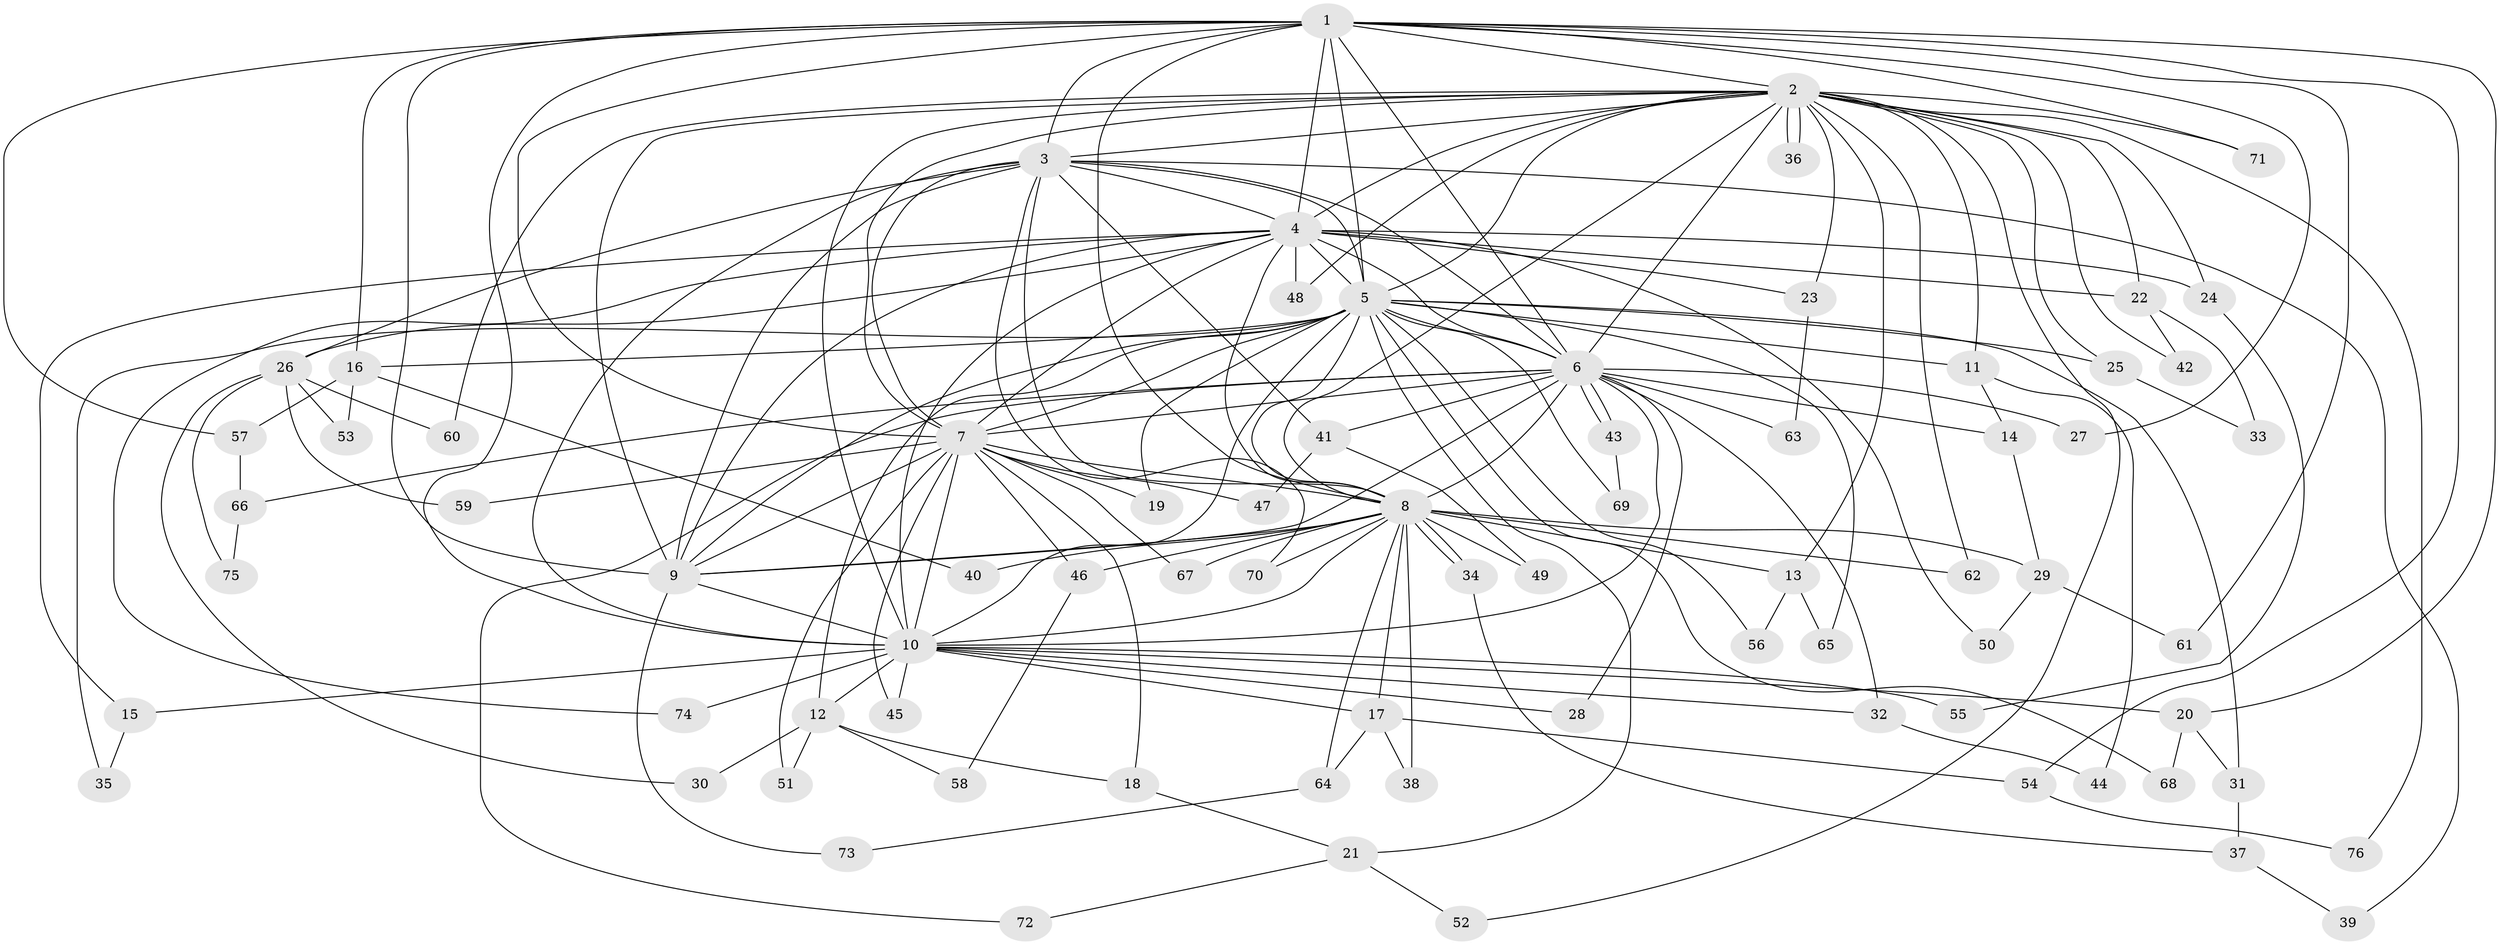 // Generated by graph-tools (version 1.1) at 2025/46/03/09/25 04:46:06]
// undirected, 76 vertices, 177 edges
graph export_dot {
graph [start="1"]
  node [color=gray90,style=filled];
  1;
  2;
  3;
  4;
  5;
  6;
  7;
  8;
  9;
  10;
  11;
  12;
  13;
  14;
  15;
  16;
  17;
  18;
  19;
  20;
  21;
  22;
  23;
  24;
  25;
  26;
  27;
  28;
  29;
  30;
  31;
  32;
  33;
  34;
  35;
  36;
  37;
  38;
  39;
  40;
  41;
  42;
  43;
  44;
  45;
  46;
  47;
  48;
  49;
  50;
  51;
  52;
  53;
  54;
  55;
  56;
  57;
  58;
  59;
  60;
  61;
  62;
  63;
  64;
  65;
  66;
  67;
  68;
  69;
  70;
  71;
  72;
  73;
  74;
  75;
  76;
  1 -- 2;
  1 -- 3;
  1 -- 4;
  1 -- 5;
  1 -- 6;
  1 -- 7;
  1 -- 8;
  1 -- 9;
  1 -- 10;
  1 -- 16;
  1 -- 20;
  1 -- 27;
  1 -- 54;
  1 -- 57;
  1 -- 61;
  1 -- 71;
  2 -- 3;
  2 -- 4;
  2 -- 5;
  2 -- 6;
  2 -- 7;
  2 -- 8;
  2 -- 9;
  2 -- 10;
  2 -- 11;
  2 -- 13;
  2 -- 22;
  2 -- 23;
  2 -- 24;
  2 -- 25;
  2 -- 36;
  2 -- 36;
  2 -- 42;
  2 -- 48;
  2 -- 52;
  2 -- 60;
  2 -- 62;
  2 -- 71;
  2 -- 76;
  3 -- 4;
  3 -- 5;
  3 -- 6;
  3 -- 7;
  3 -- 8;
  3 -- 9;
  3 -- 10;
  3 -- 26;
  3 -- 39;
  3 -- 41;
  3 -- 70;
  4 -- 5;
  4 -- 6;
  4 -- 7;
  4 -- 8;
  4 -- 9;
  4 -- 10;
  4 -- 15;
  4 -- 22;
  4 -- 23;
  4 -- 24;
  4 -- 26;
  4 -- 48;
  4 -- 50;
  4 -- 74;
  5 -- 6;
  5 -- 7;
  5 -- 8;
  5 -- 9;
  5 -- 10;
  5 -- 11;
  5 -- 12;
  5 -- 16;
  5 -- 19;
  5 -- 21;
  5 -- 25;
  5 -- 31;
  5 -- 35;
  5 -- 56;
  5 -- 65;
  5 -- 68;
  5 -- 69;
  6 -- 7;
  6 -- 8;
  6 -- 9;
  6 -- 10;
  6 -- 14;
  6 -- 27;
  6 -- 28;
  6 -- 32;
  6 -- 41;
  6 -- 43;
  6 -- 43;
  6 -- 63;
  6 -- 66;
  6 -- 72;
  7 -- 8;
  7 -- 9;
  7 -- 10;
  7 -- 18;
  7 -- 19;
  7 -- 45;
  7 -- 46;
  7 -- 47;
  7 -- 51;
  7 -- 59;
  7 -- 67;
  8 -- 9;
  8 -- 10;
  8 -- 13;
  8 -- 17;
  8 -- 29;
  8 -- 34;
  8 -- 34;
  8 -- 38;
  8 -- 40;
  8 -- 46;
  8 -- 49;
  8 -- 62;
  8 -- 64;
  8 -- 67;
  8 -- 70;
  9 -- 10;
  9 -- 73;
  10 -- 12;
  10 -- 15;
  10 -- 17;
  10 -- 20;
  10 -- 28;
  10 -- 32;
  10 -- 45;
  10 -- 55;
  10 -- 74;
  11 -- 14;
  11 -- 44;
  12 -- 18;
  12 -- 30;
  12 -- 51;
  12 -- 58;
  13 -- 56;
  13 -- 65;
  14 -- 29;
  15 -- 35;
  16 -- 40;
  16 -- 53;
  16 -- 57;
  17 -- 38;
  17 -- 54;
  17 -- 64;
  18 -- 21;
  20 -- 31;
  20 -- 68;
  21 -- 52;
  21 -- 72;
  22 -- 33;
  22 -- 42;
  23 -- 63;
  24 -- 55;
  25 -- 33;
  26 -- 30;
  26 -- 53;
  26 -- 59;
  26 -- 60;
  26 -- 75;
  29 -- 50;
  29 -- 61;
  31 -- 37;
  32 -- 44;
  34 -- 37;
  37 -- 39;
  41 -- 47;
  41 -- 49;
  43 -- 69;
  46 -- 58;
  54 -- 76;
  57 -- 66;
  64 -- 73;
  66 -- 75;
}

